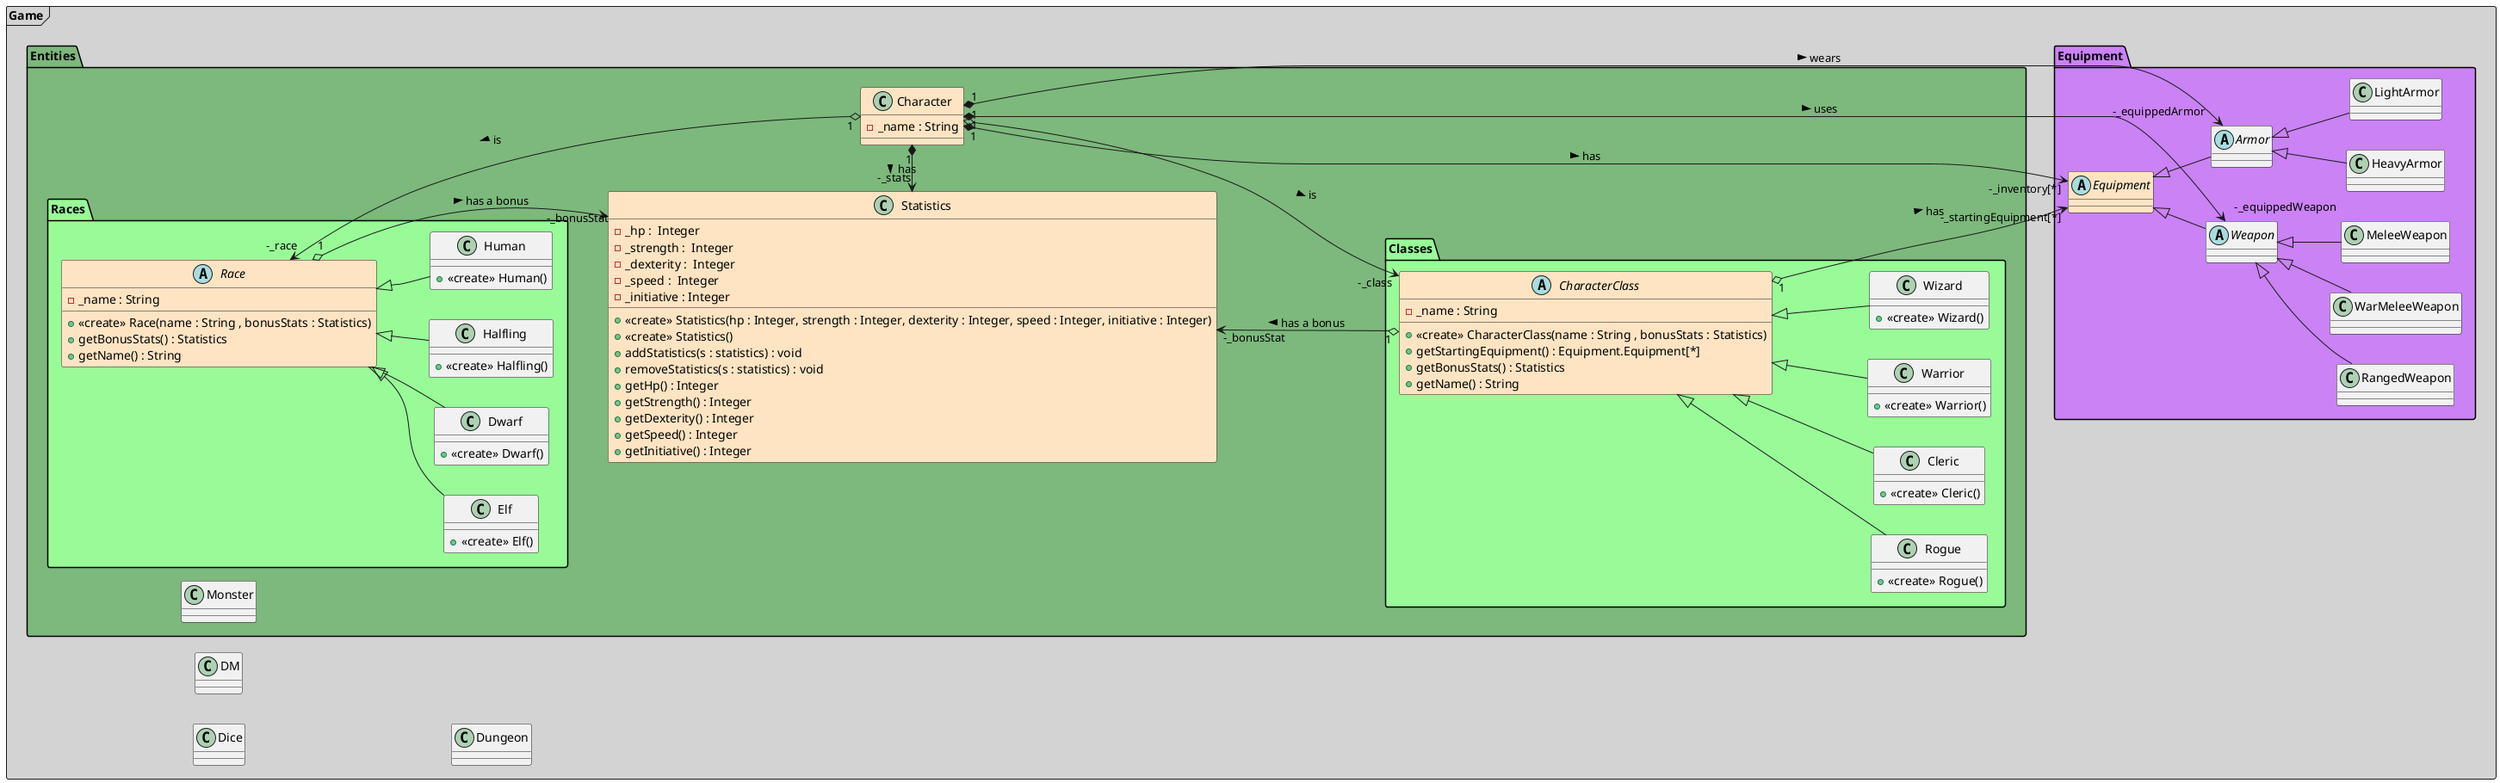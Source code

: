 @startuml

left to right direction


package "Game" <<frame>> #lightgrey  {
  class Dice
  class DM
  class Dungeon
  package Entities #7db87d{
    package Classes #palegreen{
        abstract class CharacterClass #Bisque {
        - _name : String
        + <<create>> CharacterClass(name : String , bonusStats : Statistics)
        + getStartingEquipment() : Equipment.Equipment[*]
        + getBonusStats() : Statistics
        + getName() : String
        }
        class Rogue extends CharacterClass {
        + <<create>> Rogue()
        }
        class Cleric extends CharacterClass {
        + <<create>> Cleric()
        }
        class Warrior extends CharacterClass {
        + <<create>> Warrior()
        }
        class Wizard extends CharacterClass {
        + <<create>> Wizard()
        }
    }
    package Races #palegreen{
        abstract class Race #Bisque {
        - _name : String
        + <<create>> Race(name : String , bonusStats : Statistics)
        + getBonusStats() : Statistics
        + getName() : String
        }
        class Human extends Race {
        + <<create>> Human()
        }
        class Elf extends Race {
        + <<create>> Elf()
        }
        class Dwarf extends Race {
        + <<create>> Dwarf()
        }
        class Halfling extends Race {
        + <<create>> Halfling()
        }
    }
    class Character #Bisque{
        - _name : String
    }
    class Monster
    class Statistics #Bisque {
        -_hp :  Integer
        -_strength :  Integer
        -_dexterity :  Integer
        -_speed :  Integer
        -_initiative : Integer
        + <<create>> Statistics(hp : Integer, strength : Integer, dexterity : Integer, speed : Integer, initiative : Integer)
        + <<create>> Statistics()
        + addStatistics(s : statistics) : void
        + removeStatistics(s : statistics) : void
        + getHp() : Integer
        + getStrength() : Integer
        + getDexterity() : Integer
        + getSpeed() : Integer
        + getInitiative() : Integer

    }
  }
  package Equipment #ca82f5{
    abstract class Equipment #Bisque
    abstract class Weapon extends Equipment
    abstract class Armor extends Equipment
    class MeleeWeapon extends Weapon
    class RangedWeapon extends Weapon
    class WarMeleeWeapon extends Weapon
    class LightArmor extends Armor
    class HeavyArmor extends Armor




  }

'Links

  Character "1"  o---> "-_class" Entities.Classes.CharacterClass : "> is"
  Character "1"  o--left-> "-_race" Entities.Races.Race : "> is"
  Character "1"  *-> "-_stats" Entities.Statistics : "> has"
  Character "1"  *-> "-_inventory[*]" Equipment.Equipment : "> has"
  Character "1"  *--> "-_equippedWeapon" Equipment.Weapon : "> uses"
  Character "1"  *--> "-_equippedArmor" Equipment.Armor : "> wears"


  CharacterClass "1"  o---> "-_startingEquipment[*]" Equipment.Equipment : "> has"
  CharacterClass "1"  o--up-> "-_bonusStat" Entities.Statistics : "> has a bonus"


  Race "1"  o---> "-_bonusStat" Entities.Statistics : "> has a bonus"
 }

@enduml